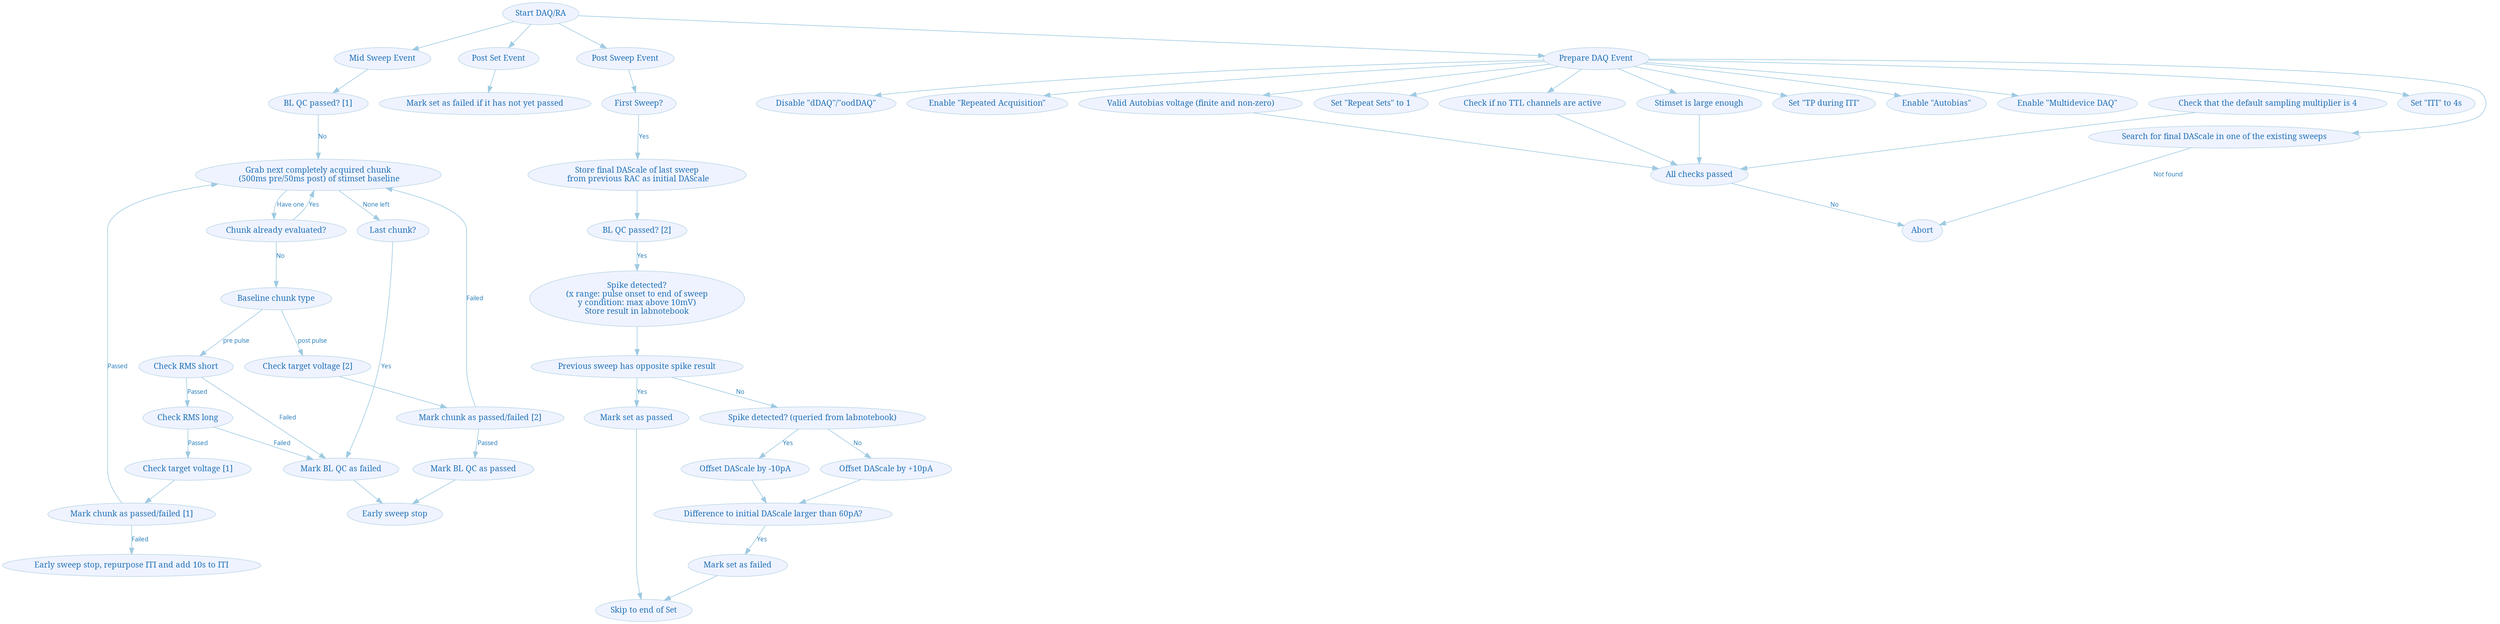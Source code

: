 digraph G {
    fontname="sans-serif";
    compound="true";
    ratio="0,01";
    center="true";
    penwidth="0.1";
    edge [comment="Wildcard edge",
          fontname="sans-serif",
          fontsize=10,
          colorscheme="blues3",
          color=2,
          fontcolor=3];
    node [fontname="serif",
          fontsize=13,
          fillcolor="1",
          colorscheme="blues4",
          color="2",
          fontcolor="4",
          style="filled"];
    "Start DAQ/RA";
    "Mid Sweep Event";
    "Post Set Event";
    "Post Sweep Event";
    "Prepare DAQ Event";
    "Start DAQ/RA" -> "Mid Sweep Event";
    "Start DAQ/RA" -> "Prepare DAQ Event";
    "Start DAQ/RA" -> "Post Set Event";
    "Start DAQ/RA" -> "Post Sweep Event";
    subgraph cluster_preDAQ {
        color="invis";
        edge [comment="Wildcard node added automatic in EG."];
        node [comment="Wildcard node added automatic in EG."];
        "Prepare DAQ Event" -> "Set \"Repeat Sets\" to 1";
        "Prepare DAQ Event" -> "Stimset is large enough";
        "Abort";
        "Stimset is large enough";
        "Stimset is large enough" -> "All checks passed";
        "Set \"TP during ITI\"";
        "Enable \"Autobias\"";
        "Enable \"Multidevice DAQ\"";
        "Disable \"dDAQ\"/\"oodDAQ\"";
        "Enable \"Repeated Acquisition\"";
        "Valid Autobias voltage (finite and non-zero)";
        "Check if no TTL channels are active";
        "Check that the default sampling multiplier is 4";
        "Prepare DAQ Event" -> "Enable \"Autobias\"";
        "Prepare DAQ Event" -> "Set \"TP during ITI\"";
        "Prepare DAQ Event" -> "Valid Autobias voltage (finite and non-zero)";
        "Prepare DAQ Event" -> "Enable \"Multidevice DAQ\"";
        "Prepare DAQ Event" -> "Disable \"dDAQ\"/\"oodDAQ\"";
        "Prepare DAQ Event" -> "Check if no TTL channels are active";
        "All checks passed";
        "Set \"TP during ITI\"";
        "Valid Autobias voltage (finite and non-zero)" -> "All checks passed";
        "Check if no TTL channels are active" -> "All checks passed";
        "Check that the default sampling multiplier is 4" -> "All checks passed";
        "All checks passed" -> "Abort"  [label="No"];
        "Prepare DAQ Event" -> "Set \"ITI\" to 4s";
        "Prepare DAQ Event" -> "Search for final DAScale in one of the existing sweeps";
        "Prepare DAQ Event" -> "Enable \"Repeated Acquisition\"";
    }

    "Mark set as failed if it has not yet passed";
    "Post Set Event" -> "Mark set as failed if it has not yet passed";
    "BL QC passed? [2]";
    "Skip to end of Set";
    "BL QC passed? [1]";
    "Mid Sweep Event" -> "BL QC passed? [1]";
    "Grab next completely acquired chunk\n (500ms pre/50ms post) of stimset baseline";
    "BL QC passed? [1]" -> "Grab next completely acquired chunk\n (500ms pre/50ms post) of stimset baseline"  [label="No"];
    "Baseline chunk type";
    "Chunk already evaluated?";
    "Grab next completely acquired chunk\n (500ms pre/50ms post) of stimset baseline" -> "Chunk already evaluated?"  [label="Have one"];
    "Grab next completely acquired chunk\n (500ms pre/50ms post) of stimset baseline" -> "Last chunk?"  [label="None left"];
    "Last chunk?" -> "Mark BL QC as failed"  [label="Yes"];
    "Chunk already evaluated?" -> "Grab next completely acquired chunk\n (500ms pre/50ms post) of stimset baseline"  [label="Yes"];
    "Chunk already evaluated?" -> "Baseline chunk type"  [label="No"];
    "Check RMS short";
    "Check RMS long";
    "Check target voltage [1]";
    "Check target voltage [2]";
    "Baseline chunk type" -> "Check RMS short"  [label="pre pulse"];
    "Check RMS short" -> "Check RMS long"  [label="Passed"];
    "Check RMS short" -> "Mark BL QC as failed"  [label="Failed"];
    "Check RMS long" -> "Mark BL QC as failed"  [label="Failed"];
    "Check RMS long" -> "Check target voltage [1]"  [label="Passed"];
    "Mark chunk as passed/failed [1]";
    "Check target voltage [1]" -> "Mark chunk as passed/failed [1]";
    "Mark chunk as passed/failed [1]" -> "Grab next completely acquired chunk\n (500ms pre/50ms post) of stimset baseline"  [label="Passed"];
    "Early sweep stop, repurpose ITI and add 10s to ITI";
    "Mark chunk as passed/failed [1]" -> "Early sweep stop, repurpose ITI and add 10s to ITI"  [label="Failed"];
    "Baseline chunk type" -> "Check target voltage [2]"  [label="post pulse"];
    "Check target voltage [2]" -> "Mark chunk as passed/failed [2]";
    "Mark chunk as passed/failed [2]" -> "Grab next completely acquired chunk\n (500ms pre/50ms post) of stimset baseline"  [label="Failed"];
    "Mark chunk as passed/failed [2]" -> "Mark BL QC as passed"  [label="Passed"];
    "Set \"ITI\" to 4s";
    "Search for final DAScale in one of the existing sweeps";
    "Search for final DAScale in one of the existing sweeps" -> "Abort"  [label="Not found"];
    "First Sweep?";
    "First Sweep?" -> "Store final DAScale of last sweep\n from previous RAC as initial DAScale"  [label="Yes"];
    "Post Sweep Event" -> "First Sweep?";
    "BL QC passed? [2]" -> "Spike detected?\n(x range: pulse onset to end of sweep\ny condition: max above 10mV)\nStore result in labnotebook"  [label="Yes"];
    "Spike detected?\n(x range: pulse onset to end of sweep\ny condition: max above 10mV)\nStore result in labnotebook" -> "Previous sweep has opposite spike result";
    "Previous sweep has opposite spike result" -> "Mark set as passed"  [label="Yes"];
    "Mark set as passed" -> "Skip to end of Set";
    "Previous sweep has opposite spike result" -> "Spike detected? (queried from labnotebook)"  [label="No"];
    "Spike detected? (queried from labnotebook)" -> "Offset DAScale by -10pA"  [label="Yes"];
    "Offset DAScale by +10pA" -> "Difference to initial DAScale larger than 60pA?";
    "Spike detected? (queried from labnotebook)" -> "Offset DAScale by +10pA"  [label="No"];
    "Offset DAScale by -10pA" -> "Difference to initial DAScale larger than 60pA?";
    "Difference to initial DAScale larger than 60pA?" -> "Mark set as failed"  [label="Yes"];
    "Mark set as failed" -> "Skip to end of Set";
    "Store final DAScale of last sweep\n from previous RAC as initial DAScale" -> "BL QC passed? [2]";
    "Set \"Repeat Sets\" to 1";
    "Early sweep stop";
    "Mark BL QC as passed" -> "Early sweep stop";
    "Mark BL QC as failed" -> "Early sweep stop";
}
